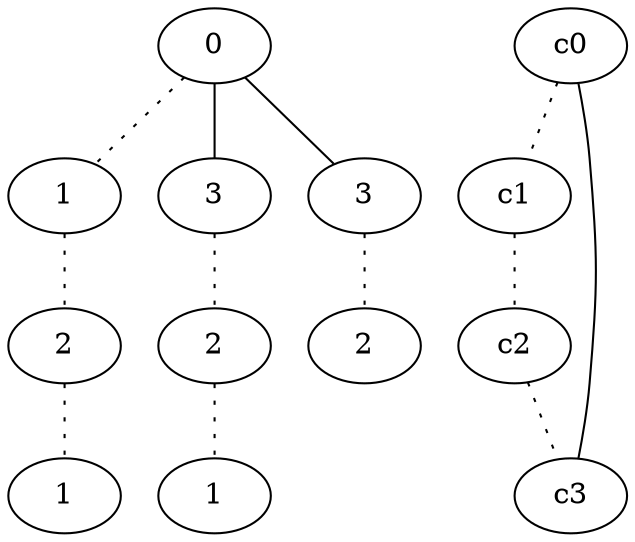 graph {
a0[label=0];
a1[label=1];
a2[label=2];
a3[label=1];
a4[label=3];
a5[label=2];
a6[label=1];
a7[label=3];
a8[label=2];
a0 -- a1 [style=dotted];
a0 -- a4;
a0 -- a7;
a1 -- a2 [style=dotted];
a2 -- a3 [style=dotted];
a4 -- a5 [style=dotted];
a5 -- a6 [style=dotted];
a7 -- a8 [style=dotted];
c0 -- c1 [style=dotted];
c0 -- c3;
c1 -- c2 [style=dotted];
c2 -- c3 [style=dotted];
}
